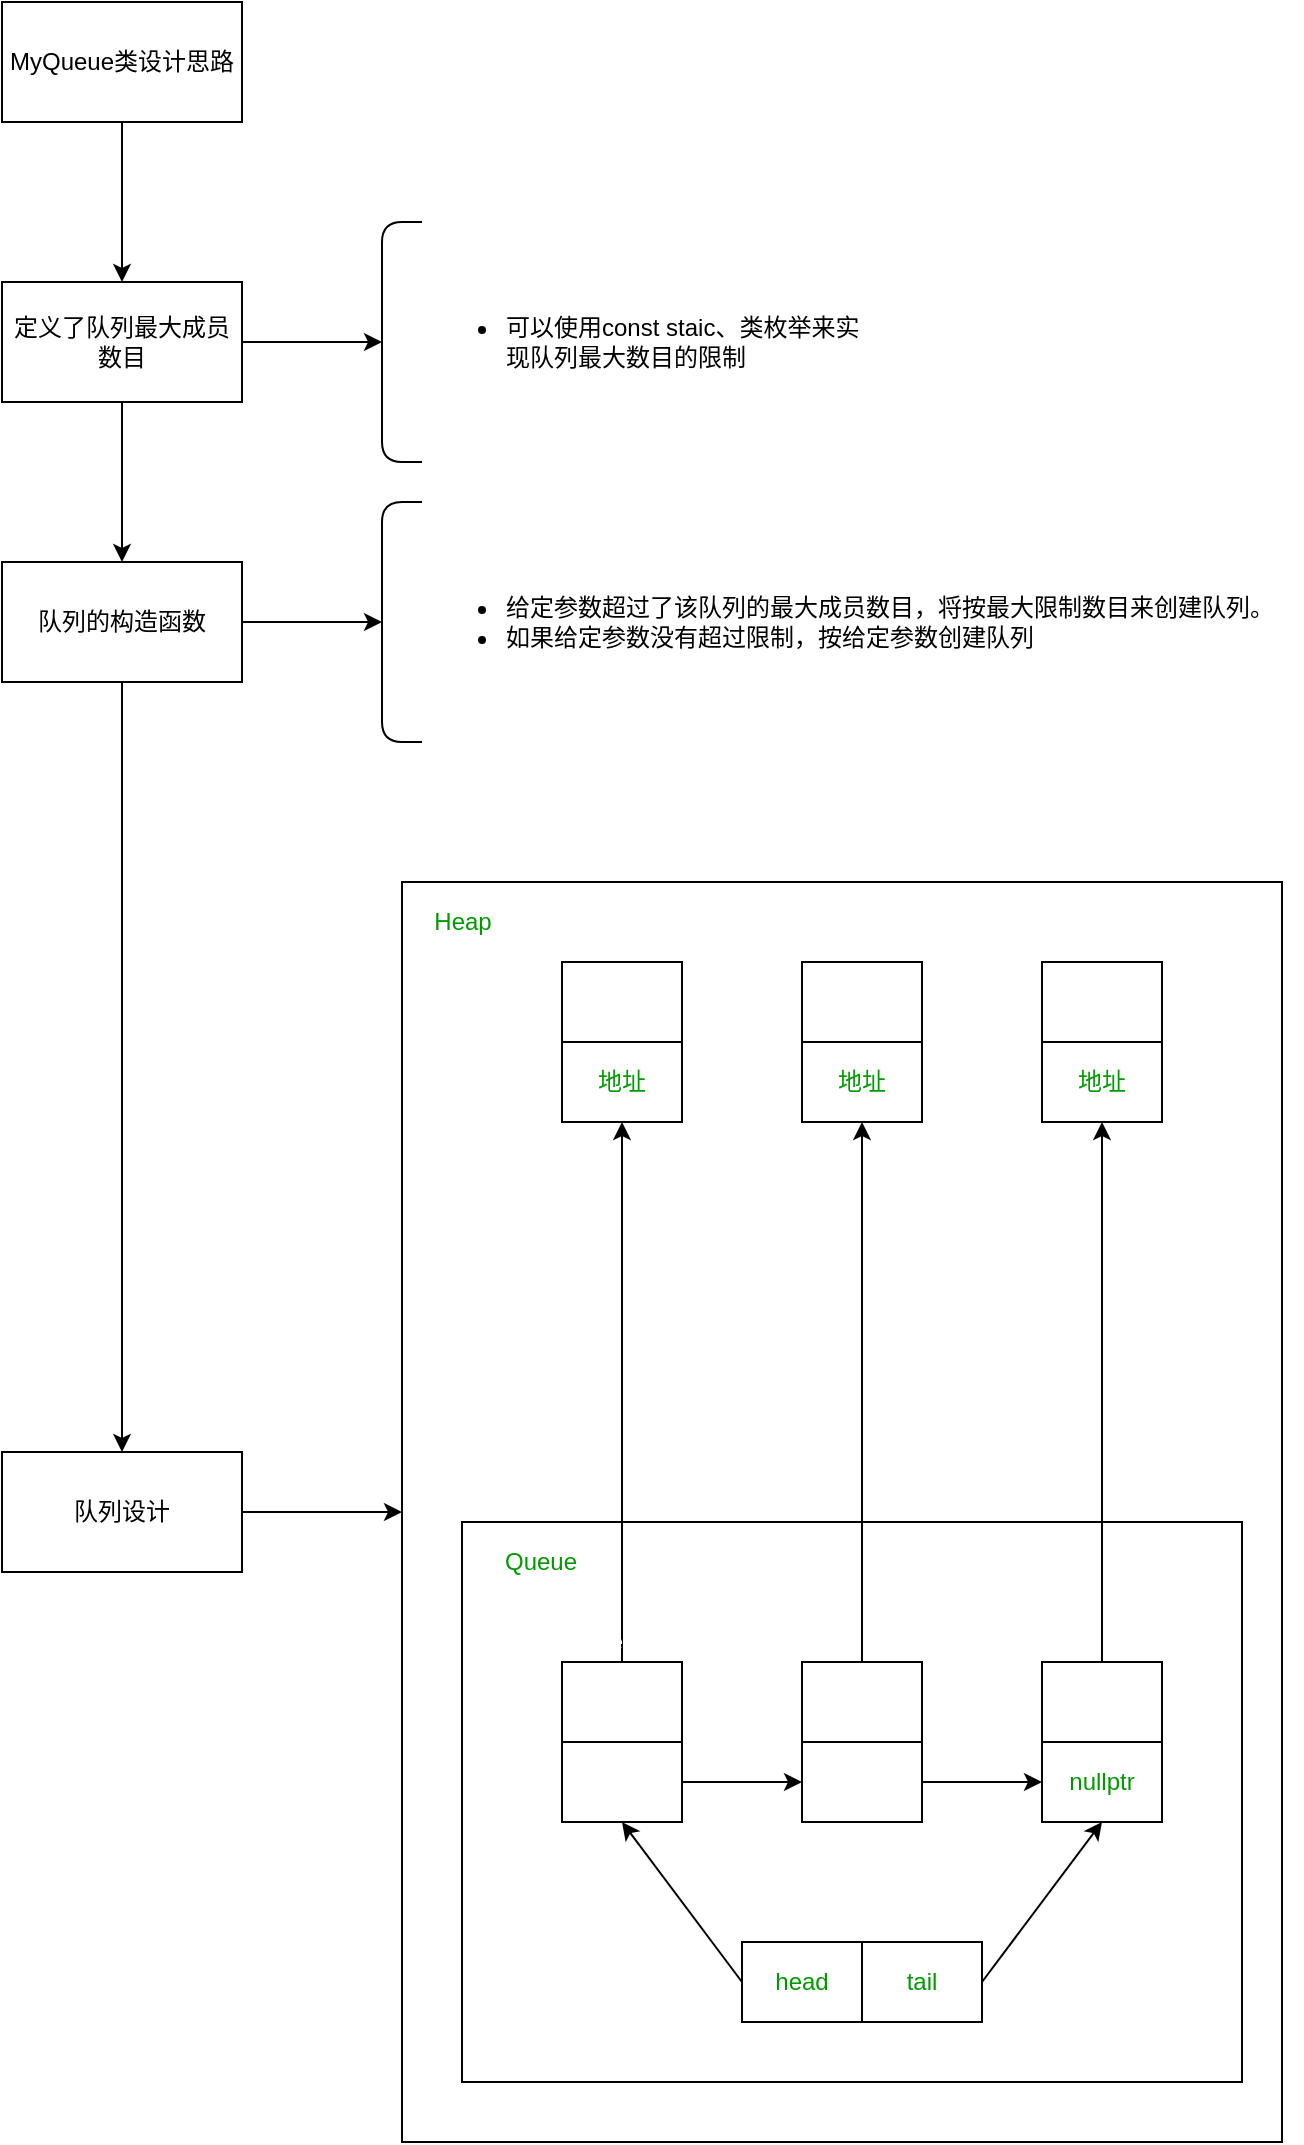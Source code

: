 <mxfile>
    <diagram id="7zfTCj_DcYMxAx0v1xG6" name="第 1 页">
        <mxGraphModel dx="863" dy="658" grid="1" gridSize="10" guides="1" tooltips="1" connect="1" arrows="1" fold="1" page="1" pageScale="1" pageWidth="827" pageHeight="1169" math="0" shadow="0">
            <root>
                <mxCell id="0"/>
                <mxCell id="1" parent="0"/>
                <mxCell id="4" value="" style="edgeStyle=none;html=1;" edge="1" parent="1" source="2" target="3">
                    <mxGeometry relative="1" as="geometry"/>
                </mxCell>
                <mxCell id="2" value="MyQueue类设计思路" style="rounded=0;whiteSpace=wrap;html=1;" vertex="1" parent="1">
                    <mxGeometry x="120" y="40" width="120" height="60" as="geometry"/>
                </mxCell>
                <mxCell id="6" value="" style="edgeStyle=none;html=1;" edge="1" parent="1" source="3" target="5">
                    <mxGeometry relative="1" as="geometry"/>
                </mxCell>
                <mxCell id="10" value="" style="edgeStyle=none;html=1;" edge="1" parent="1" source="3" target="9">
                    <mxGeometry relative="1" as="geometry"/>
                </mxCell>
                <mxCell id="3" value="定义了队列最大成员数目" style="whiteSpace=wrap;html=1;rounded=0;" vertex="1" parent="1">
                    <mxGeometry x="120" y="180" width="120" height="60" as="geometry"/>
                </mxCell>
                <mxCell id="8" value="" style="edgeStyle=none;html=1;" edge="1" parent="1" source="5" target="7">
                    <mxGeometry relative="1" as="geometry"/>
                </mxCell>
                <mxCell id="5" value="" style="shape=curlyBracket;whiteSpace=wrap;html=1;rounded=1;size=0;" vertex="1" parent="1">
                    <mxGeometry x="310" y="150" width="20" height="120" as="geometry"/>
                </mxCell>
                <mxCell id="7" value="&lt;ul&gt;&lt;li&gt;可以使用const staic、类枚举来实现队列最大数目的限制&lt;/li&gt;&lt;/ul&gt;" style="text;strokeColor=none;fillColor=none;html=1;whiteSpace=wrap;verticalAlign=middle;overflow=hidden;" vertex="1" parent="1">
                    <mxGeometry x="330" y="170" width="220" height="80" as="geometry"/>
                </mxCell>
                <mxCell id="12" value="" style="edgeStyle=none;html=1;" edge="1" parent="1" source="9" target="11">
                    <mxGeometry relative="1" as="geometry"/>
                </mxCell>
                <mxCell id="16" value="" style="edgeStyle=none;html=1;" edge="1" parent="1" source="9" target="15">
                    <mxGeometry relative="1" as="geometry"/>
                </mxCell>
                <mxCell id="9" value="队列的构造函数" style="whiteSpace=wrap;html=1;rounded=0;" vertex="1" parent="1">
                    <mxGeometry x="120" y="320" width="120" height="60" as="geometry"/>
                </mxCell>
                <mxCell id="11" value="" style="shape=curlyBracket;whiteSpace=wrap;html=1;rounded=1;size=0;" vertex="1" parent="1">
                    <mxGeometry x="310" y="290" width="20" height="120" as="geometry"/>
                </mxCell>
                <mxCell id="14" value="" style="edgeStyle=none;html=1;" edge="1" parent="1" source="13" target="11">
                    <mxGeometry relative="1" as="geometry"/>
                </mxCell>
                <mxCell id="13" value="&lt;ul&gt;&lt;li&gt;给定参数超过了该队列的最大成员数目，将按最大限制数目来创建队列。&lt;/li&gt;&lt;li&gt;如果给定参数没有超过限制，按给定参数创建队列&lt;/li&gt;&lt;/ul&gt;" style="text;strokeColor=none;fillColor=none;html=1;whiteSpace=wrap;verticalAlign=middle;overflow=hidden;" vertex="1" parent="1">
                    <mxGeometry x="330" y="310" width="440" height="80" as="geometry"/>
                </mxCell>
                <mxCell id="18" value="" style="edgeStyle=none;html=1;" edge="1" parent="1" source="15" target="17">
                    <mxGeometry relative="1" as="geometry"/>
                </mxCell>
                <mxCell id="15" value="队列设计" style="whiteSpace=wrap;html=1;rounded=0;" vertex="1" parent="1">
                    <mxGeometry x="120" y="765" width="120" height="60" as="geometry"/>
                </mxCell>
                <mxCell id="17" value="" style="whiteSpace=wrap;html=1;rounded=0;" vertex="1" parent="1">
                    <mxGeometry x="320" y="480" width="440" height="630" as="geometry"/>
                </mxCell>
                <mxCell id="21" value="Heap" style="text;html=1;align=center;verticalAlign=middle;resizable=0;points=[];autosize=1;strokeColor=none;fillColor=none;fontColor=#009900;" vertex="1" parent="1">
                    <mxGeometry x="330" y="490" width="40" height="20" as="geometry"/>
                </mxCell>
                <mxCell id="40" value="" style="rounded=0;whiteSpace=wrap;html=1;fontColor=#009900;" vertex="1" parent="1">
                    <mxGeometry x="350" y="800" width="390" height="280" as="geometry"/>
                </mxCell>
                <mxCell id="41" value="Queue" style="text;html=1;align=center;verticalAlign=middle;resizable=0;points=[];autosize=1;strokeColor=none;fillColor=none;fontColor=#009900;" vertex="1" parent="1">
                    <mxGeometry x="364" y="810" width="50" height="20" as="geometry"/>
                </mxCell>
                <mxCell id="66" value="" style="rounded=0;whiteSpace=wrap;html=1;fontColor=#009900;" vertex="1" parent="1">
                    <mxGeometry x="520" y="870" width="60" height="40" as="geometry"/>
                </mxCell>
                <mxCell id="67" value="" style="rounded=0;whiteSpace=wrap;html=1;fontColor=#009900;" vertex="1" parent="1">
                    <mxGeometry x="520" y="910" width="60" height="40" as="geometry"/>
                </mxCell>
                <mxCell id="68" value="" style="rounded=0;whiteSpace=wrap;html=1;fontColor=#009900;" vertex="1" parent="1">
                    <mxGeometry x="400" y="870" width="60" height="40" as="geometry"/>
                </mxCell>
                <mxCell id="69" value="" style="rounded=0;whiteSpace=wrap;html=1;fontColor=#009900;" vertex="1" parent="1">
                    <mxGeometry x="400" y="910" width="60" height="40" as="geometry"/>
                </mxCell>
                <mxCell id="70" value="" style="rounded=0;whiteSpace=wrap;html=1;fontColor=#009900;" vertex="1" parent="1">
                    <mxGeometry x="640" y="870" width="60" height="40" as="geometry"/>
                </mxCell>
                <mxCell id="71" value="nullptr" style="rounded=0;whiteSpace=wrap;html=1;fontColor=#009900;" vertex="1" parent="1">
                    <mxGeometry x="640" y="910" width="60" height="40" as="geometry"/>
                </mxCell>
                <mxCell id="72" value="" style="rounded=0;whiteSpace=wrap;html=1;fontColor=#009900;" vertex="1" parent="1">
                    <mxGeometry x="400" y="520" width="60" height="40" as="geometry"/>
                </mxCell>
                <mxCell id="73" value="地址" style="rounded=0;whiteSpace=wrap;html=1;fontColor=#009900;" vertex="1" parent="1">
                    <mxGeometry x="400" y="560" width="60" height="40" as="geometry"/>
                </mxCell>
                <mxCell id="74" value="" style="rounded=0;whiteSpace=wrap;html=1;fontColor=#009900;" vertex="1" parent="1">
                    <mxGeometry x="520" y="520" width="60" height="40" as="geometry"/>
                </mxCell>
                <mxCell id="75" value="地址" style="rounded=0;whiteSpace=wrap;html=1;fontColor=#009900;" vertex="1" parent="1">
                    <mxGeometry x="520" y="560" width="60" height="40" as="geometry"/>
                </mxCell>
                <mxCell id="76" value="" style="rounded=0;whiteSpace=wrap;html=1;fontColor=#009900;" vertex="1" parent="1">
                    <mxGeometry x="640" y="520" width="60" height="40" as="geometry"/>
                </mxCell>
                <mxCell id="77" value="地址" style="rounded=0;whiteSpace=wrap;html=1;fontColor=#009900;" vertex="1" parent="1">
                    <mxGeometry x="640" y="560" width="60" height="40" as="geometry"/>
                </mxCell>
                <mxCell id="78" value="&lt;font color=&quot;#ffffff&quot;&gt;a1&lt;/font&gt;" style="text;html=1;align=center;verticalAlign=middle;resizable=0;points=[];autosize=1;strokeColor=none;fillColor=none;fontColor=#009900;" vertex="1" parent="1">
                    <mxGeometry x="399" y="500" width="30" height="20" as="geometry"/>
                </mxCell>
                <mxCell id="79" value="&lt;font color=&quot;#ffffff&quot;&gt;a2&lt;/font&gt;" style="text;html=1;align=center;verticalAlign=middle;resizable=0;points=[];autosize=1;strokeColor=none;fillColor=none;fontColor=#009900;" vertex="1" parent="1">
                    <mxGeometry x="520" y="500" width="30" height="20" as="geometry"/>
                </mxCell>
                <mxCell id="80" value="&lt;font color=&quot;#ffffff&quot;&gt;a3&lt;/font&gt;" style="text;html=1;align=center;verticalAlign=middle;resizable=0;points=[];autosize=1;strokeColor=none;fillColor=none;fontColor=#009900;" vertex="1" parent="1">
                    <mxGeometry x="640" y="500" width="30" height="20" as="geometry"/>
                </mxCell>
                <mxCell id="81" value="" style="endArrow=classic;html=1;fontColor=#FFFFFF;exitX=0.5;exitY=0;exitDx=0;exitDy=0;entryX=0.5;entryY=1;entryDx=0;entryDy=0;" edge="1" parent="1" source="68" target="73">
                    <mxGeometry width="50" height="50" relative="1" as="geometry">
                        <mxPoint x="390" y="750" as="sourcePoint"/>
                        <mxPoint x="440" y="700" as="targetPoint"/>
                    </mxGeometry>
                </mxCell>
                <mxCell id="82" value="" style="endArrow=classic;html=1;fontColor=#FFFFFF;exitX=1;exitY=0.5;exitDx=0;exitDy=0;entryX=0;entryY=0.5;entryDx=0;entryDy=0;" edge="1" parent="1" source="69" target="67">
                    <mxGeometry width="50" height="50" relative="1" as="geometry">
                        <mxPoint x="390" y="750" as="sourcePoint"/>
                        <mxPoint x="440" y="700" as="targetPoint"/>
                    </mxGeometry>
                </mxCell>
                <mxCell id="83" value="" style="endArrow=classic;html=1;fontColor=#FFFFFF;exitX=0.5;exitY=0;exitDx=0;exitDy=0;entryX=0.5;entryY=1;entryDx=0;entryDy=0;" edge="1" parent="1" source="66" target="75">
                    <mxGeometry width="50" height="50" relative="1" as="geometry">
                        <mxPoint x="390" y="750" as="sourcePoint"/>
                        <mxPoint x="440" y="700" as="targetPoint"/>
                    </mxGeometry>
                </mxCell>
                <mxCell id="84" value="" style="endArrow=classic;html=1;fontColor=#FFFFFF;exitX=1;exitY=0.5;exitDx=0;exitDy=0;entryX=0;entryY=0.5;entryDx=0;entryDy=0;" edge="1" parent="1" source="67" target="71">
                    <mxGeometry width="50" height="50" relative="1" as="geometry">
                        <mxPoint x="390" y="820" as="sourcePoint"/>
                        <mxPoint x="440" y="770" as="targetPoint"/>
                    </mxGeometry>
                </mxCell>
                <mxCell id="85" value="" style="endArrow=classic;html=1;fontColor=#FFFFFF;entryX=0.5;entryY=1;entryDx=0;entryDy=0;" edge="1" parent="1" source="70" target="77">
                    <mxGeometry width="50" height="50" relative="1" as="geometry">
                        <mxPoint x="390" y="750" as="sourcePoint"/>
                        <mxPoint x="440" y="700" as="targetPoint"/>
                    </mxGeometry>
                </mxCell>
                <mxCell id="86" value="&lt;font color=&quot;#ffffff&quot;&gt;Member结构体&lt;/font&gt;" style="text;html=1;align=center;verticalAlign=middle;resizable=0;points=[];autosize=1;strokeColor=none;fillColor=none;fontColor=#009900;" vertex="1" parent="1">
                    <mxGeometry x="380" y="850" width="100" height="20" as="geometry"/>
                </mxCell>
                <mxCell id="87" value="head" style="rounded=0;whiteSpace=wrap;html=1;fontColor=#009900;" vertex="1" parent="1">
                    <mxGeometry x="490" y="1010" width="60" height="40" as="geometry"/>
                </mxCell>
                <mxCell id="88" value="tail" style="rounded=0;whiteSpace=wrap;html=1;fontColor=#009900;" vertex="1" parent="1">
                    <mxGeometry x="550" y="1010" width="60" height="40" as="geometry"/>
                </mxCell>
                <mxCell id="89" value="" style="endArrow=classic;html=1;fontColor=#FFFFFF;exitX=0;exitY=0.5;exitDx=0;exitDy=0;entryX=0.5;entryY=1;entryDx=0;entryDy=0;" edge="1" parent="1" source="87" target="69">
                    <mxGeometry width="50" height="50" relative="1" as="geometry">
                        <mxPoint x="420" y="890" as="sourcePoint"/>
                        <mxPoint x="470" y="840" as="targetPoint"/>
                    </mxGeometry>
                </mxCell>
                <mxCell id="91" value="" style="endArrow=classic;html=1;fontColor=#FFFFFF;exitX=1;exitY=0.5;exitDx=0;exitDy=0;entryX=0.5;entryY=1;entryDx=0;entryDy=0;" edge="1" parent="1" source="88" target="71">
                    <mxGeometry width="50" height="50" relative="1" as="geometry">
                        <mxPoint x="420" y="890" as="sourcePoint"/>
                        <mxPoint x="470" y="840" as="targetPoint"/>
                    </mxGeometry>
                </mxCell>
            </root>
        </mxGraphModel>
    </diagram>
</mxfile>